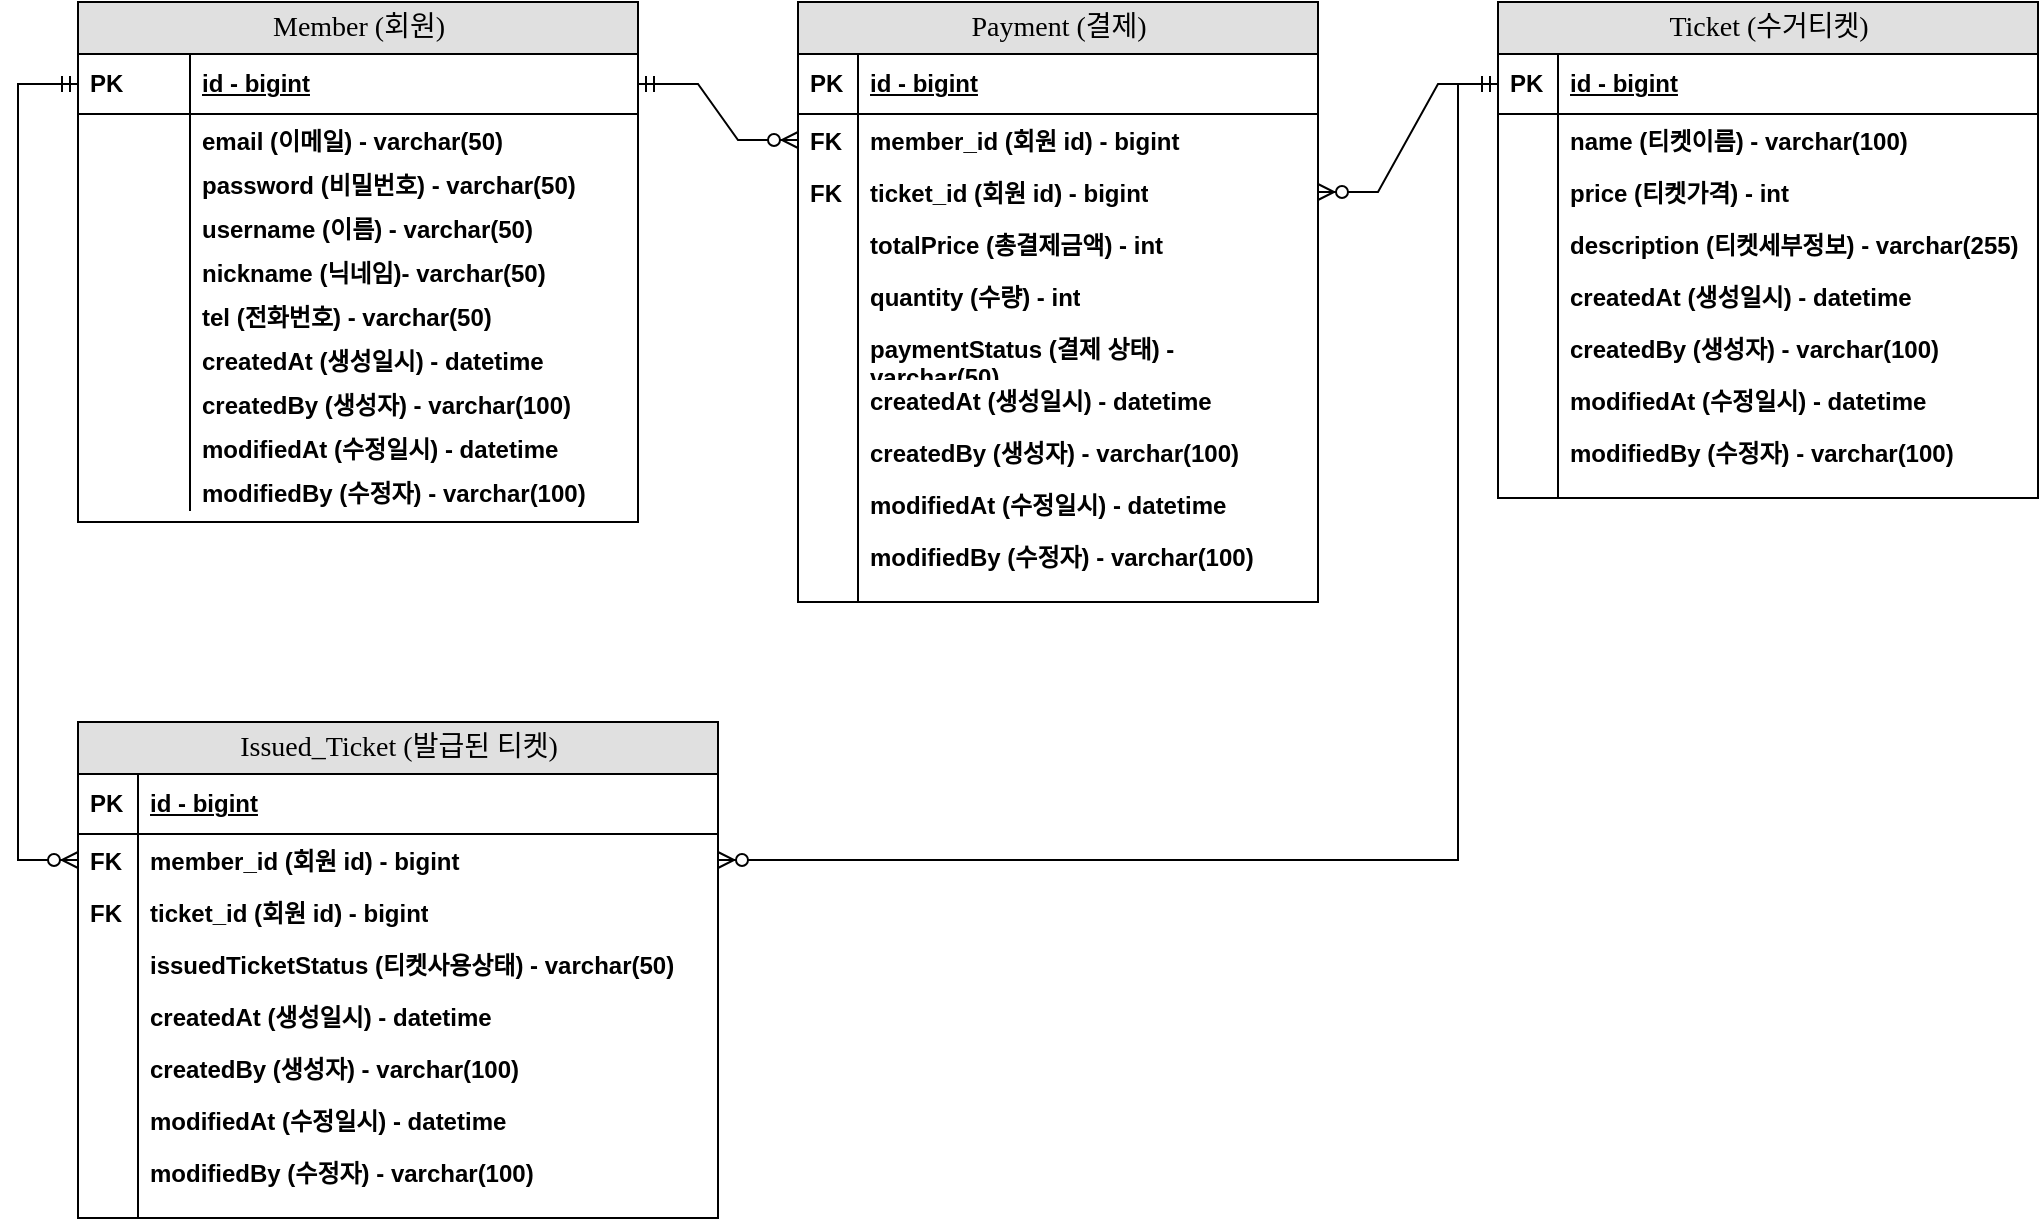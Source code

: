 <mxfile version="20.2.7" type="github">
  <diagram name="Page-1" id="e56a1550-8fbb-45ad-956c-1786394a9013">
    <mxGraphModel dx="1426" dy="716" grid="1" gridSize="10" guides="1" tooltips="1" connect="1" arrows="1" fold="1" page="1" pageScale="1" pageWidth="1100" pageHeight="850" background="none" math="0" shadow="0">
      <root>
        <mxCell id="0" />
        <mxCell id="1" parent="0" />
        <mxCell id="2e49270ec7c68f3f-1" value="Member (회원)" style="swimlane;html=1;fontStyle=0;childLayout=stackLayout;horizontal=1;startSize=26;fillColor=#e0e0e0;horizontalStack=0;resizeParent=1;resizeLast=0;collapsible=1;marginBottom=0;swimlaneFillColor=#ffffff;align=center;rounded=0;shadow=0;comic=0;labelBackgroundColor=none;strokeWidth=1;fontFamily=Verdana;fontSize=14" parent="1" vertex="1">
          <mxGeometry x="40" y="80" width="280" height="260" as="geometry" />
        </mxCell>
        <mxCell id="2e49270ec7c68f3f-4" value="id - bigint" style="shape=partialRectangle;top=0;left=0;right=0;bottom=1;html=1;align=left;verticalAlign=middle;fillColor=none;spacingLeft=60;spacingRight=4;whiteSpace=wrap;overflow=hidden;rotatable=0;points=[[0,0.5],[1,0.5]];portConstraint=eastwest;dropTarget=0;fontStyle=5;" parent="2e49270ec7c68f3f-1" vertex="1">
          <mxGeometry y="26" width="280" height="30" as="geometry" />
        </mxCell>
        <mxCell id="2e49270ec7c68f3f-5" value="PK" style="shape=partialRectangle;fontStyle=1;top=0;left=0;bottom=0;html=1;fillColor=none;align=left;verticalAlign=middle;spacingLeft=4;spacingRight=4;whiteSpace=wrap;overflow=hidden;rotatable=0;points=[];portConstraint=eastwest;part=1;" parent="2e49270ec7c68f3f-4" vertex="1" connectable="0">
          <mxGeometry width="56" height="30" as="geometry" />
        </mxCell>
        <mxCell id="2e49270ec7c68f3f-6" value="email (이메일) - varchar(50)" style="shape=partialRectangle;top=0;left=0;right=0;bottom=0;html=1;align=left;verticalAlign=top;fillColor=none;spacingLeft=60;spacingRight=4;whiteSpace=wrap;overflow=hidden;rotatable=0;points=[[0,0.5],[1,0.5]];portConstraint=eastwest;dropTarget=0;fontStyle=1" parent="2e49270ec7c68f3f-1" vertex="1">
          <mxGeometry y="56" width="280" height="22" as="geometry" />
        </mxCell>
        <mxCell id="2e49270ec7c68f3f-7" value="" style="shape=partialRectangle;top=0;left=0;bottom=0;html=1;fillColor=none;align=left;verticalAlign=top;spacingLeft=4;spacingRight=4;whiteSpace=wrap;overflow=hidden;rotatable=0;points=[];portConstraint=eastwest;part=1;" parent="2e49270ec7c68f3f-6" vertex="1" connectable="0">
          <mxGeometry width="56" height="22" as="geometry" />
        </mxCell>
        <mxCell id="33rc-YH5ayRq4tE0syyW-1" value="password (비밀번호) - varchar(50)" style="shape=partialRectangle;top=0;left=0;right=0;bottom=0;html=1;align=left;verticalAlign=top;fillColor=none;spacingLeft=60;spacingRight=4;whiteSpace=wrap;overflow=hidden;rotatable=0;points=[[0,0.5],[1,0.5]];portConstraint=eastwest;dropTarget=0;fontStyle=1" vertex="1" parent="2e49270ec7c68f3f-1">
          <mxGeometry y="78" width="280" height="22" as="geometry" />
        </mxCell>
        <mxCell id="33rc-YH5ayRq4tE0syyW-2" value="" style="shape=partialRectangle;top=0;left=0;bottom=0;html=1;fillColor=none;align=left;verticalAlign=top;spacingLeft=4;spacingRight=4;whiteSpace=wrap;overflow=hidden;rotatable=0;points=[];portConstraint=eastwest;part=1;" vertex="1" connectable="0" parent="33rc-YH5ayRq4tE0syyW-1">
          <mxGeometry width="56" height="22" as="geometry" />
        </mxCell>
        <mxCell id="33rc-YH5ayRq4tE0syyW-3" value="username (이름) - varchar(50)" style="shape=partialRectangle;top=0;left=0;right=0;bottom=0;html=1;align=left;verticalAlign=top;fillColor=none;spacingLeft=60;spacingRight=4;whiteSpace=wrap;overflow=hidden;rotatable=0;points=[[0,0.5],[1,0.5]];portConstraint=eastwest;dropTarget=0;fontStyle=1" vertex="1" parent="2e49270ec7c68f3f-1">
          <mxGeometry y="100" width="280" height="22" as="geometry" />
        </mxCell>
        <mxCell id="33rc-YH5ayRq4tE0syyW-4" value="" style="shape=partialRectangle;top=0;left=0;bottom=0;html=1;fillColor=none;align=left;verticalAlign=top;spacingLeft=4;spacingRight=4;whiteSpace=wrap;overflow=hidden;rotatable=0;points=[];portConstraint=eastwest;part=1;" vertex="1" connectable="0" parent="33rc-YH5ayRq4tE0syyW-3">
          <mxGeometry width="56" height="22" as="geometry" />
        </mxCell>
        <mxCell id="33rc-YH5ayRq4tE0syyW-5" value="nickname (닉네임)- varchar(50)" style="shape=partialRectangle;top=0;left=0;right=0;bottom=0;html=1;align=left;verticalAlign=top;fillColor=none;spacingLeft=60;spacingRight=4;whiteSpace=wrap;overflow=hidden;rotatable=0;points=[[0,0.5],[1,0.5]];portConstraint=eastwest;dropTarget=0;fontStyle=1" vertex="1" parent="2e49270ec7c68f3f-1">
          <mxGeometry y="122" width="280" height="22" as="geometry" />
        </mxCell>
        <mxCell id="33rc-YH5ayRq4tE0syyW-6" value="" style="shape=partialRectangle;top=0;left=0;bottom=0;html=1;fillColor=none;align=left;verticalAlign=top;spacingLeft=4;spacingRight=4;whiteSpace=wrap;overflow=hidden;rotatable=0;points=[];portConstraint=eastwest;part=1;" vertex="1" connectable="0" parent="33rc-YH5ayRq4tE0syyW-5">
          <mxGeometry width="56" height="22" as="geometry" />
        </mxCell>
        <mxCell id="33rc-YH5ayRq4tE0syyW-22" value="tel (전화번호) - varchar(50)" style="shape=partialRectangle;top=0;left=0;right=0;bottom=0;html=1;align=left;verticalAlign=top;fillColor=none;spacingLeft=60;spacingRight=4;whiteSpace=wrap;overflow=hidden;rotatable=0;points=[[0,0.5],[1,0.5]];portConstraint=eastwest;dropTarget=0;fontStyle=1" vertex="1" parent="2e49270ec7c68f3f-1">
          <mxGeometry y="144" width="280" height="22" as="geometry" />
        </mxCell>
        <mxCell id="33rc-YH5ayRq4tE0syyW-23" value="" style="shape=partialRectangle;top=0;left=0;bottom=0;html=1;fillColor=none;align=left;verticalAlign=top;spacingLeft=4;spacingRight=4;whiteSpace=wrap;overflow=hidden;rotatable=0;points=[];portConstraint=eastwest;part=1;" vertex="1" connectable="0" parent="33rc-YH5ayRq4tE0syyW-22">
          <mxGeometry width="56" height="22" as="geometry" />
        </mxCell>
        <mxCell id="33rc-YH5ayRq4tE0syyW-24" value="createdAt (생성일시) - datetime" style="shape=partialRectangle;top=0;left=0;right=0;bottom=0;html=1;align=left;verticalAlign=top;fillColor=none;spacingLeft=60;spacingRight=4;whiteSpace=wrap;overflow=hidden;rotatable=0;points=[[0,0.5],[1,0.5]];portConstraint=eastwest;dropTarget=0;fontStyle=1" vertex="1" parent="2e49270ec7c68f3f-1">
          <mxGeometry y="166" width="280" height="22" as="geometry" />
        </mxCell>
        <mxCell id="33rc-YH5ayRq4tE0syyW-25" value="" style="shape=partialRectangle;top=0;left=0;bottom=0;html=1;fillColor=none;align=left;verticalAlign=top;spacingLeft=4;spacingRight=4;whiteSpace=wrap;overflow=hidden;rotatable=0;points=[];portConstraint=eastwest;part=1;" vertex="1" connectable="0" parent="33rc-YH5ayRq4tE0syyW-24">
          <mxGeometry width="56" height="22" as="geometry" />
        </mxCell>
        <mxCell id="33rc-YH5ayRq4tE0syyW-26" value="createdBy (생성자) - varchar(100)&lt;span style=&quot;white-space: pre;&quot;&gt;	&lt;/span&gt;&lt;span style=&quot;white-space: pre;&quot;&gt;	&lt;/span&gt;&lt;span style=&quot;white-space: pre;&quot;&gt;	&lt;/span&gt;&lt;span style=&quot;white-space: pre;&quot;&gt;	&lt;/span&gt;" style="shape=partialRectangle;top=0;left=0;right=0;bottom=0;html=1;align=left;verticalAlign=top;fillColor=none;spacingLeft=60;spacingRight=4;whiteSpace=wrap;overflow=hidden;rotatable=0;points=[[0,0.5],[1,0.5]];portConstraint=eastwest;dropTarget=0;fontStyle=1" vertex="1" parent="2e49270ec7c68f3f-1">
          <mxGeometry y="188" width="280" height="22" as="geometry" />
        </mxCell>
        <mxCell id="33rc-YH5ayRq4tE0syyW-27" value="" style="shape=partialRectangle;top=0;left=0;bottom=0;html=1;fillColor=none;align=left;verticalAlign=top;spacingLeft=4;spacingRight=4;whiteSpace=wrap;overflow=hidden;rotatable=0;points=[];portConstraint=eastwest;part=1;" vertex="1" connectable="0" parent="33rc-YH5ayRq4tE0syyW-26">
          <mxGeometry width="56" height="22" as="geometry" />
        </mxCell>
        <mxCell id="33rc-YH5ayRq4tE0syyW-28" value="modifiedAt (수정일시) - datetime" style="shape=partialRectangle;top=0;left=0;right=0;bottom=0;html=1;align=left;verticalAlign=top;fillColor=none;spacingLeft=60;spacingRight=4;whiteSpace=wrap;overflow=hidden;rotatable=0;points=[[0,0.5],[1,0.5]];portConstraint=eastwest;dropTarget=0;fontStyle=1" vertex="1" parent="2e49270ec7c68f3f-1">
          <mxGeometry y="210" width="280" height="22" as="geometry" />
        </mxCell>
        <mxCell id="33rc-YH5ayRq4tE0syyW-29" value="" style="shape=partialRectangle;top=0;left=0;bottom=0;html=1;fillColor=none;align=left;verticalAlign=top;spacingLeft=4;spacingRight=4;whiteSpace=wrap;overflow=hidden;rotatable=0;points=[];portConstraint=eastwest;part=1;" vertex="1" connectable="0" parent="33rc-YH5ayRq4tE0syyW-28">
          <mxGeometry width="56" height="22" as="geometry" />
        </mxCell>
        <mxCell id="33rc-YH5ayRq4tE0syyW-30" value="modifiedBy (수정자) - varchar(100)" style="shape=partialRectangle;top=0;left=0;right=0;bottom=0;html=1;align=left;verticalAlign=top;fillColor=none;spacingLeft=60;spacingRight=4;whiteSpace=wrap;overflow=hidden;rotatable=0;points=[[0,0.5],[1,0.5]];portConstraint=eastwest;dropTarget=0;fontStyle=1" vertex="1" parent="2e49270ec7c68f3f-1">
          <mxGeometry y="232" width="280" height="22" as="geometry" />
        </mxCell>
        <mxCell id="33rc-YH5ayRq4tE0syyW-31" value="" style="shape=partialRectangle;top=0;left=0;bottom=0;html=1;fillColor=none;align=left;verticalAlign=top;spacingLeft=4;spacingRight=4;whiteSpace=wrap;overflow=hidden;rotatable=0;points=[];portConstraint=eastwest;part=1;" vertex="1" connectable="0" parent="33rc-YH5ayRq4tE0syyW-30">
          <mxGeometry width="56" height="22" as="geometry" />
        </mxCell>
        <mxCell id="2e49270ec7c68f3f-8" value="Payment (결제)" style="swimlane;html=1;fontStyle=0;childLayout=stackLayout;horizontal=1;startSize=26;fillColor=#e0e0e0;horizontalStack=0;resizeParent=1;resizeLast=0;collapsible=1;marginBottom=0;swimlaneFillColor=#ffffff;align=center;rounded=0;shadow=0;comic=0;labelBackgroundColor=none;strokeWidth=1;fontFamily=Verdana;fontSize=14;swimlaneLine=1;" parent="1" vertex="1">
          <mxGeometry x="400" y="80" width="260" height="300" as="geometry" />
        </mxCell>
        <mxCell id="2e49270ec7c68f3f-9" value="id - bigint" style="shape=partialRectangle;top=0;left=0;right=0;bottom=1;html=1;align=left;verticalAlign=middle;fillColor=none;spacingLeft=34;spacingRight=4;whiteSpace=wrap;overflow=hidden;rotatable=0;points=[[0,0.5],[1,0.5]];portConstraint=eastwest;dropTarget=0;fontStyle=5;" parent="2e49270ec7c68f3f-8" vertex="1">
          <mxGeometry y="26" width="260" height="30" as="geometry" />
        </mxCell>
        <mxCell id="2e49270ec7c68f3f-10" value="PK" style="shape=partialRectangle;top=0;left=0;bottom=0;html=1;fillColor=none;align=left;verticalAlign=middle;spacingLeft=4;spacingRight=4;whiteSpace=wrap;overflow=hidden;rotatable=0;points=[];portConstraint=eastwest;part=1;fontStyle=1" parent="2e49270ec7c68f3f-9" vertex="1" connectable="0">
          <mxGeometry width="30" height="30" as="geometry" />
        </mxCell>
        <mxCell id="2e49270ec7c68f3f-11" value="member_id (회원 id) - bigint" style="shape=partialRectangle;top=0;left=0;right=0;bottom=0;html=1;align=left;verticalAlign=top;fillColor=none;spacingLeft=34;spacingRight=4;whiteSpace=wrap;overflow=hidden;rotatable=0;points=[[0,0.5],[1,0.5]];portConstraint=eastwest;dropTarget=0;fontStyle=1" parent="2e49270ec7c68f3f-8" vertex="1">
          <mxGeometry y="56" width="260" height="26" as="geometry" />
        </mxCell>
        <mxCell id="2e49270ec7c68f3f-12" value="FK" style="shape=partialRectangle;top=0;left=0;bottom=0;html=1;fillColor=none;align=left;verticalAlign=top;spacingLeft=4;spacingRight=4;whiteSpace=wrap;overflow=hidden;rotatable=0;points=[];portConstraint=eastwest;part=1;fontStyle=1" parent="2e49270ec7c68f3f-11" vertex="1" connectable="0">
          <mxGeometry width="30" height="26" as="geometry" />
        </mxCell>
        <mxCell id="33rc-YH5ayRq4tE0syyW-85" value="ticket_id (회원 id) - bigint" style="shape=partialRectangle;top=0;left=0;right=0;bottom=0;html=1;align=left;verticalAlign=top;fillColor=none;spacingLeft=34;spacingRight=4;whiteSpace=wrap;overflow=hidden;rotatable=0;points=[[0,0.5],[1,0.5]];portConstraint=eastwest;dropTarget=0;fontStyle=1" vertex="1" parent="2e49270ec7c68f3f-8">
          <mxGeometry y="82" width="260" height="26" as="geometry" />
        </mxCell>
        <mxCell id="33rc-YH5ayRq4tE0syyW-86" value="FK" style="shape=partialRectangle;top=0;left=0;bottom=0;html=1;fillColor=none;align=left;verticalAlign=top;spacingLeft=4;spacingRight=4;whiteSpace=wrap;overflow=hidden;rotatable=0;points=[];portConstraint=eastwest;part=1;fontStyle=1" vertex="1" connectable="0" parent="33rc-YH5ayRq4tE0syyW-85">
          <mxGeometry width="30" height="26" as="geometry" />
        </mxCell>
        <mxCell id="33rc-YH5ayRq4tE0syyW-78" value="totalPrice (총결제금액) - int" style="shape=partialRectangle;top=0;left=0;right=0;bottom=0;html=1;align=left;verticalAlign=top;fillColor=none;spacingLeft=34;spacingRight=4;whiteSpace=wrap;overflow=hidden;rotatable=0;points=[[0,0.5],[1,0.5]];portConstraint=eastwest;dropTarget=0;fontStyle=1" vertex="1" parent="2e49270ec7c68f3f-8">
          <mxGeometry y="108" width="260" height="26" as="geometry" />
        </mxCell>
        <mxCell id="33rc-YH5ayRq4tE0syyW-79" value="" style="shape=partialRectangle;top=0;left=0;bottom=0;html=1;fillColor=none;align=left;verticalAlign=top;spacingLeft=4;spacingRight=4;whiteSpace=wrap;overflow=hidden;rotatable=0;points=[];portConstraint=eastwest;part=1;" vertex="1" connectable="0" parent="33rc-YH5ayRq4tE0syyW-78">
          <mxGeometry width="30" height="26" as="geometry" />
        </mxCell>
        <mxCell id="2e49270ec7c68f3f-13" value="quantity (수량) - int" style="shape=partialRectangle;top=0;left=0;right=0;bottom=0;html=1;align=left;verticalAlign=top;fillColor=none;spacingLeft=34;spacingRight=4;whiteSpace=wrap;overflow=hidden;rotatable=0;points=[[0,0.5],[1,0.5]];portConstraint=eastwest;dropTarget=0;fontStyle=1" parent="2e49270ec7c68f3f-8" vertex="1">
          <mxGeometry y="134" width="260" height="26" as="geometry" />
        </mxCell>
        <mxCell id="2e49270ec7c68f3f-14" value="" style="shape=partialRectangle;top=0;left=0;bottom=0;html=1;fillColor=none;align=left;verticalAlign=top;spacingLeft=4;spacingRight=4;whiteSpace=wrap;overflow=hidden;rotatable=0;points=[];portConstraint=eastwest;part=1;" parent="2e49270ec7c68f3f-13" vertex="1" connectable="0">
          <mxGeometry width="30" height="26" as="geometry" />
        </mxCell>
        <mxCell id="2e49270ec7c68f3f-15" value="paymentStatus (결제 상태) - varchar(50)" style="shape=partialRectangle;top=0;left=0;right=0;bottom=0;html=1;align=left;verticalAlign=top;fillColor=none;spacingLeft=34;spacingRight=4;whiteSpace=wrap;overflow=hidden;rotatable=0;points=[[0,0.5],[1,0.5]];portConstraint=eastwest;dropTarget=0;fontStyle=1" parent="2e49270ec7c68f3f-8" vertex="1">
          <mxGeometry y="160" width="260" height="26" as="geometry" />
        </mxCell>
        <mxCell id="2e49270ec7c68f3f-16" value="" style="shape=partialRectangle;top=0;left=0;bottom=0;html=1;fillColor=none;align=left;verticalAlign=top;spacingLeft=4;spacingRight=4;whiteSpace=wrap;overflow=hidden;rotatable=0;points=[];portConstraint=eastwest;part=1;" parent="2e49270ec7c68f3f-15" vertex="1" connectable="0">
          <mxGeometry width="30" height="26" as="geometry" />
        </mxCell>
        <mxCell id="33rc-YH5ayRq4tE0syyW-32" value="&lt;span style=&quot;font-weight: 700;&quot;&gt;createdAt (생성일시) - datetime&lt;/span&gt;" style="shape=partialRectangle;top=0;left=0;right=0;bottom=0;html=1;align=left;verticalAlign=top;fillColor=none;spacingLeft=34;spacingRight=4;whiteSpace=wrap;overflow=hidden;rotatable=0;points=[[0,0.5],[1,0.5]];portConstraint=eastwest;dropTarget=0;" vertex="1" parent="2e49270ec7c68f3f-8">
          <mxGeometry y="186" width="260" height="26" as="geometry" />
        </mxCell>
        <mxCell id="33rc-YH5ayRq4tE0syyW-33" value="" style="shape=partialRectangle;top=0;left=0;bottom=0;html=1;fillColor=none;align=left;verticalAlign=top;spacingLeft=4;spacingRight=4;whiteSpace=wrap;overflow=hidden;rotatable=0;points=[];portConstraint=eastwest;part=1;" vertex="1" connectable="0" parent="33rc-YH5ayRq4tE0syyW-32">
          <mxGeometry width="30" height="26" as="geometry" />
        </mxCell>
        <mxCell id="33rc-YH5ayRq4tE0syyW-34" value="&lt;span style=&quot;font-weight: 700;&quot;&gt;createdBy (생성자) - varchar(100)&lt;/span&gt;&lt;span style=&quot;font-weight: 700;&quot;&gt;	&lt;/span&gt;&lt;span style=&quot;font-weight: 700;&quot;&gt;	&lt;/span&gt;&lt;span style=&quot;font-weight: 700;&quot;&gt;	&lt;/span&gt;&lt;span style=&quot;font-weight: 700;&quot;&gt;	&lt;/span&gt;" style="shape=partialRectangle;top=0;left=0;right=0;bottom=0;html=1;align=left;verticalAlign=top;fillColor=none;spacingLeft=34;spacingRight=4;whiteSpace=wrap;overflow=hidden;rotatable=0;points=[[0,0.5],[1,0.5]];portConstraint=eastwest;dropTarget=0;" vertex="1" parent="2e49270ec7c68f3f-8">
          <mxGeometry y="212" width="260" height="26" as="geometry" />
        </mxCell>
        <mxCell id="33rc-YH5ayRq4tE0syyW-35" value="" style="shape=partialRectangle;top=0;left=0;bottom=0;html=1;fillColor=none;align=left;verticalAlign=top;spacingLeft=4;spacingRight=4;whiteSpace=wrap;overflow=hidden;rotatable=0;points=[];portConstraint=eastwest;part=1;" vertex="1" connectable="0" parent="33rc-YH5ayRq4tE0syyW-34">
          <mxGeometry width="30" height="26" as="geometry" />
        </mxCell>
        <mxCell id="33rc-YH5ayRq4tE0syyW-36" value="&lt;span style=&quot;font-weight: 700;&quot;&gt;modifiedAt (수정일시) - datetime&lt;/span&gt;" style="shape=partialRectangle;top=0;left=0;right=0;bottom=0;html=1;align=left;verticalAlign=top;fillColor=none;spacingLeft=34;spacingRight=4;whiteSpace=wrap;overflow=hidden;rotatable=0;points=[[0,0.5],[1,0.5]];portConstraint=eastwest;dropTarget=0;" vertex="1" parent="2e49270ec7c68f3f-8">
          <mxGeometry y="238" width="260" height="26" as="geometry" />
        </mxCell>
        <mxCell id="33rc-YH5ayRq4tE0syyW-37" value="" style="shape=partialRectangle;top=0;left=0;bottom=0;html=1;fillColor=none;align=left;verticalAlign=top;spacingLeft=4;spacingRight=4;whiteSpace=wrap;overflow=hidden;rotatable=0;points=[];portConstraint=eastwest;part=1;" vertex="1" connectable="0" parent="33rc-YH5ayRq4tE0syyW-36">
          <mxGeometry width="30" height="26" as="geometry" />
        </mxCell>
        <mxCell id="33rc-YH5ayRq4tE0syyW-38" value="&lt;span style=&quot;font-weight: 700;&quot;&gt;modifiedBy (수정자) - varchar(100)&lt;/span&gt;" style="shape=partialRectangle;top=0;left=0;right=0;bottom=0;html=1;align=left;verticalAlign=top;fillColor=none;spacingLeft=34;spacingRight=4;whiteSpace=wrap;overflow=hidden;rotatable=0;points=[[0,0.5],[1,0.5]];portConstraint=eastwest;dropTarget=0;" vertex="1" parent="2e49270ec7c68f3f-8">
          <mxGeometry y="264" width="260" height="26" as="geometry" />
        </mxCell>
        <mxCell id="33rc-YH5ayRq4tE0syyW-39" value="" style="shape=partialRectangle;top=0;left=0;bottom=0;html=1;fillColor=none;align=left;verticalAlign=top;spacingLeft=4;spacingRight=4;whiteSpace=wrap;overflow=hidden;rotatable=0;points=[];portConstraint=eastwest;part=1;" vertex="1" connectable="0" parent="33rc-YH5ayRq4tE0syyW-38">
          <mxGeometry width="30" height="26" as="geometry" />
        </mxCell>
        <mxCell id="2e49270ec7c68f3f-17" value="" style="shape=partialRectangle;top=0;left=0;right=0;bottom=0;html=1;align=left;verticalAlign=top;fillColor=none;spacingLeft=34;spacingRight=4;whiteSpace=wrap;overflow=hidden;rotatable=0;points=[[0,0.5],[1,0.5]];portConstraint=eastwest;dropTarget=0;" parent="2e49270ec7c68f3f-8" vertex="1">
          <mxGeometry y="290" width="260" height="10" as="geometry" />
        </mxCell>
        <mxCell id="2e49270ec7c68f3f-18" value="" style="shape=partialRectangle;top=0;left=0;bottom=0;html=1;fillColor=none;align=left;verticalAlign=top;spacingLeft=4;spacingRight=4;whiteSpace=wrap;overflow=hidden;rotatable=0;points=[];portConstraint=eastwest;part=1;" parent="2e49270ec7c68f3f-17" vertex="1" connectable="0">
          <mxGeometry width="30" height="10" as="geometry" />
        </mxCell>
        <mxCell id="33rc-YH5ayRq4tE0syyW-40" value="Ticket (수거티켓)" style="swimlane;html=1;fontStyle=0;childLayout=stackLayout;horizontal=1;startSize=26;fillColor=#e0e0e0;horizontalStack=0;resizeParent=1;resizeLast=0;collapsible=1;marginBottom=0;swimlaneFillColor=#ffffff;align=center;rounded=0;shadow=0;comic=0;labelBackgroundColor=none;strokeWidth=1;fontFamily=Verdana;fontSize=14;swimlaneLine=1;" vertex="1" parent="1">
          <mxGeometry x="750" y="80" width="270" height="248" as="geometry" />
        </mxCell>
        <mxCell id="33rc-YH5ayRq4tE0syyW-41" value="id - bigint" style="shape=partialRectangle;top=0;left=0;right=0;bottom=1;html=1;align=left;verticalAlign=middle;fillColor=none;spacingLeft=34;spacingRight=4;whiteSpace=wrap;overflow=hidden;rotatable=0;points=[[0,0.5],[1,0.5]];portConstraint=eastwest;dropTarget=0;fontStyle=5;" vertex="1" parent="33rc-YH5ayRq4tE0syyW-40">
          <mxGeometry y="26" width="270" height="30" as="geometry" />
        </mxCell>
        <mxCell id="33rc-YH5ayRq4tE0syyW-42" value="PK" style="shape=partialRectangle;top=0;left=0;bottom=0;html=1;fillColor=none;align=left;verticalAlign=middle;spacingLeft=4;spacingRight=4;whiteSpace=wrap;overflow=hidden;rotatable=0;points=[];portConstraint=eastwest;part=1;fontStyle=1" vertex="1" connectable="0" parent="33rc-YH5ayRq4tE0syyW-41">
          <mxGeometry width="30" height="30" as="geometry" />
        </mxCell>
        <mxCell id="33rc-YH5ayRq4tE0syyW-43" value="name (티켓이름) - varchar(100)" style="shape=partialRectangle;top=0;left=0;right=0;bottom=0;html=1;align=left;verticalAlign=top;fillColor=none;spacingLeft=34;spacingRight=4;whiteSpace=wrap;overflow=hidden;rotatable=0;points=[[0,0.5],[1,0.5]];portConstraint=eastwest;dropTarget=0;fontStyle=1" vertex="1" parent="33rc-YH5ayRq4tE0syyW-40">
          <mxGeometry y="56" width="270" height="26" as="geometry" />
        </mxCell>
        <mxCell id="33rc-YH5ayRq4tE0syyW-44" value="" style="shape=partialRectangle;top=0;left=0;bottom=0;html=1;fillColor=none;align=left;verticalAlign=top;spacingLeft=4;spacingRight=4;whiteSpace=wrap;overflow=hidden;rotatable=0;points=[];portConstraint=eastwest;part=1;" vertex="1" connectable="0" parent="33rc-YH5ayRq4tE0syyW-43">
          <mxGeometry width="30" height="26" as="geometry" />
        </mxCell>
        <mxCell id="33rc-YH5ayRq4tE0syyW-45" value="price (티켓가격) - int" style="shape=partialRectangle;top=0;left=0;right=0;bottom=0;html=1;align=left;verticalAlign=top;fillColor=none;spacingLeft=34;spacingRight=4;whiteSpace=wrap;overflow=hidden;rotatable=0;points=[[0,0.5],[1,0.5]];portConstraint=eastwest;dropTarget=0;fontStyle=1" vertex="1" parent="33rc-YH5ayRq4tE0syyW-40">
          <mxGeometry y="82" width="270" height="26" as="geometry" />
        </mxCell>
        <mxCell id="33rc-YH5ayRq4tE0syyW-46" value="" style="shape=partialRectangle;top=0;left=0;bottom=0;html=1;fillColor=none;align=left;verticalAlign=top;spacingLeft=4;spacingRight=4;whiteSpace=wrap;overflow=hidden;rotatable=0;points=[];portConstraint=eastwest;part=1;" vertex="1" connectable="0" parent="33rc-YH5ayRq4tE0syyW-45">
          <mxGeometry width="30" height="26" as="geometry" />
        </mxCell>
        <mxCell id="33rc-YH5ayRq4tE0syyW-47" value="description (티켓세부정보) - varchar(255)" style="shape=partialRectangle;top=0;left=0;right=0;bottom=0;html=1;align=left;verticalAlign=top;fillColor=none;spacingLeft=34;spacingRight=4;whiteSpace=wrap;overflow=hidden;rotatable=0;points=[[0,0.5],[1,0.5]];portConstraint=eastwest;dropTarget=0;fontStyle=1" vertex="1" parent="33rc-YH5ayRq4tE0syyW-40">
          <mxGeometry y="108" width="270" height="26" as="geometry" />
        </mxCell>
        <mxCell id="33rc-YH5ayRq4tE0syyW-48" value="" style="shape=partialRectangle;top=0;left=0;bottom=0;html=1;fillColor=none;align=left;verticalAlign=top;spacingLeft=4;spacingRight=4;whiteSpace=wrap;overflow=hidden;rotatable=0;points=[];portConstraint=eastwest;part=1;" vertex="1" connectable="0" parent="33rc-YH5ayRq4tE0syyW-47">
          <mxGeometry width="30" height="26" as="geometry" />
        </mxCell>
        <mxCell id="33rc-YH5ayRq4tE0syyW-49" value="&lt;span style=&quot;font-weight: 700;&quot;&gt;createdAt (생성일시) - datetime&lt;/span&gt;" style="shape=partialRectangle;top=0;left=0;right=0;bottom=0;html=1;align=left;verticalAlign=top;fillColor=none;spacingLeft=34;spacingRight=4;whiteSpace=wrap;overflow=hidden;rotatable=0;points=[[0,0.5],[1,0.5]];portConstraint=eastwest;dropTarget=0;" vertex="1" parent="33rc-YH5ayRq4tE0syyW-40">
          <mxGeometry y="134" width="270" height="26" as="geometry" />
        </mxCell>
        <mxCell id="33rc-YH5ayRq4tE0syyW-50" value="" style="shape=partialRectangle;top=0;left=0;bottom=0;html=1;fillColor=none;align=left;verticalAlign=top;spacingLeft=4;spacingRight=4;whiteSpace=wrap;overflow=hidden;rotatable=0;points=[];portConstraint=eastwest;part=1;" vertex="1" connectable="0" parent="33rc-YH5ayRq4tE0syyW-49">
          <mxGeometry width="30" height="26" as="geometry" />
        </mxCell>
        <mxCell id="33rc-YH5ayRq4tE0syyW-51" value="&lt;span style=&quot;font-weight: 700;&quot;&gt;createdBy (생성자) - varchar(100)&lt;/span&gt;&lt;span style=&quot;font-weight: 700;&quot;&gt;	&lt;/span&gt;&lt;span style=&quot;font-weight: 700;&quot;&gt;	&lt;/span&gt;&lt;span style=&quot;font-weight: 700;&quot;&gt;	&lt;/span&gt;&lt;span style=&quot;font-weight: 700;&quot;&gt;	&lt;/span&gt;" style="shape=partialRectangle;top=0;left=0;right=0;bottom=0;html=1;align=left;verticalAlign=top;fillColor=none;spacingLeft=34;spacingRight=4;whiteSpace=wrap;overflow=hidden;rotatable=0;points=[[0,0.5],[1,0.5]];portConstraint=eastwest;dropTarget=0;" vertex="1" parent="33rc-YH5ayRq4tE0syyW-40">
          <mxGeometry y="160" width="270" height="26" as="geometry" />
        </mxCell>
        <mxCell id="33rc-YH5ayRq4tE0syyW-52" value="" style="shape=partialRectangle;top=0;left=0;bottom=0;html=1;fillColor=none;align=left;verticalAlign=top;spacingLeft=4;spacingRight=4;whiteSpace=wrap;overflow=hidden;rotatable=0;points=[];portConstraint=eastwest;part=1;" vertex="1" connectable="0" parent="33rc-YH5ayRq4tE0syyW-51">
          <mxGeometry width="30" height="26" as="geometry" />
        </mxCell>
        <mxCell id="33rc-YH5ayRq4tE0syyW-53" value="&lt;span style=&quot;font-weight: 700;&quot;&gt;modifiedAt (수정일시) - datetime&lt;/span&gt;" style="shape=partialRectangle;top=0;left=0;right=0;bottom=0;html=1;align=left;verticalAlign=top;fillColor=none;spacingLeft=34;spacingRight=4;whiteSpace=wrap;overflow=hidden;rotatable=0;points=[[0,0.5],[1,0.5]];portConstraint=eastwest;dropTarget=0;" vertex="1" parent="33rc-YH5ayRq4tE0syyW-40">
          <mxGeometry y="186" width="270" height="26" as="geometry" />
        </mxCell>
        <mxCell id="33rc-YH5ayRq4tE0syyW-54" value="" style="shape=partialRectangle;top=0;left=0;bottom=0;html=1;fillColor=none;align=left;verticalAlign=top;spacingLeft=4;spacingRight=4;whiteSpace=wrap;overflow=hidden;rotatable=0;points=[];portConstraint=eastwest;part=1;" vertex="1" connectable="0" parent="33rc-YH5ayRq4tE0syyW-53">
          <mxGeometry width="30" height="26" as="geometry" />
        </mxCell>
        <mxCell id="33rc-YH5ayRq4tE0syyW-55" value="&lt;span style=&quot;font-weight: 700;&quot;&gt;modifiedBy (수정자) - varchar(100)&lt;/span&gt;" style="shape=partialRectangle;top=0;left=0;right=0;bottom=0;html=1;align=left;verticalAlign=top;fillColor=none;spacingLeft=34;spacingRight=4;whiteSpace=wrap;overflow=hidden;rotatable=0;points=[[0,0.5],[1,0.5]];portConstraint=eastwest;dropTarget=0;" vertex="1" parent="33rc-YH5ayRq4tE0syyW-40">
          <mxGeometry y="212" width="270" height="26" as="geometry" />
        </mxCell>
        <mxCell id="33rc-YH5ayRq4tE0syyW-56" value="" style="shape=partialRectangle;top=0;left=0;bottom=0;html=1;fillColor=none;align=left;verticalAlign=top;spacingLeft=4;spacingRight=4;whiteSpace=wrap;overflow=hidden;rotatable=0;points=[];portConstraint=eastwest;part=1;" vertex="1" connectable="0" parent="33rc-YH5ayRq4tE0syyW-55">
          <mxGeometry width="30" height="26" as="geometry" />
        </mxCell>
        <mxCell id="33rc-YH5ayRq4tE0syyW-57" value="" style="shape=partialRectangle;top=0;left=0;right=0;bottom=0;html=1;align=left;verticalAlign=top;fillColor=none;spacingLeft=34;spacingRight=4;whiteSpace=wrap;overflow=hidden;rotatable=0;points=[[0,0.5],[1,0.5]];portConstraint=eastwest;dropTarget=0;" vertex="1" parent="33rc-YH5ayRq4tE0syyW-40">
          <mxGeometry y="238" width="270" height="10" as="geometry" />
        </mxCell>
        <mxCell id="33rc-YH5ayRq4tE0syyW-58" value="" style="shape=partialRectangle;top=0;left=0;bottom=0;html=1;fillColor=none;align=left;verticalAlign=top;spacingLeft=4;spacingRight=4;whiteSpace=wrap;overflow=hidden;rotatable=0;points=[];portConstraint=eastwest;part=1;" vertex="1" connectable="0" parent="33rc-YH5ayRq4tE0syyW-57">
          <mxGeometry width="30" height="10" as="geometry" />
        </mxCell>
        <mxCell id="33rc-YH5ayRq4tE0syyW-59" value="Issued_Ticket (발급된 티켓)" style="swimlane;html=1;fontStyle=0;childLayout=stackLayout;horizontal=1;startSize=26;fillColor=#e0e0e0;horizontalStack=0;resizeParent=1;resizeLast=0;collapsible=1;marginBottom=0;swimlaneFillColor=#ffffff;align=center;rounded=0;shadow=0;comic=0;labelBackgroundColor=none;strokeWidth=1;fontFamily=Verdana;fontSize=14;swimlaneLine=1;" vertex="1" parent="1">
          <mxGeometry x="40" y="440" width="320" height="248" as="geometry" />
        </mxCell>
        <mxCell id="33rc-YH5ayRq4tE0syyW-60" value="id - bigint" style="shape=partialRectangle;top=0;left=0;right=0;bottom=1;html=1;align=left;verticalAlign=middle;fillColor=none;spacingLeft=34;spacingRight=4;whiteSpace=wrap;overflow=hidden;rotatable=0;points=[[0,0.5],[1,0.5]];portConstraint=eastwest;dropTarget=0;fontStyle=5;" vertex="1" parent="33rc-YH5ayRq4tE0syyW-59">
          <mxGeometry y="26" width="320" height="30" as="geometry" />
        </mxCell>
        <mxCell id="33rc-YH5ayRq4tE0syyW-61" value="PK" style="shape=partialRectangle;top=0;left=0;bottom=0;html=1;fillColor=none;align=left;verticalAlign=middle;spacingLeft=4;spacingRight=4;whiteSpace=wrap;overflow=hidden;rotatable=0;points=[];portConstraint=eastwest;part=1;fontStyle=1" vertex="1" connectable="0" parent="33rc-YH5ayRq4tE0syyW-60">
          <mxGeometry width="30" height="30" as="geometry" />
        </mxCell>
        <mxCell id="33rc-YH5ayRq4tE0syyW-62" value="member_id (회원 id) - bigint" style="shape=partialRectangle;top=0;left=0;right=0;bottom=0;html=1;align=left;verticalAlign=top;fillColor=none;spacingLeft=34;spacingRight=4;whiteSpace=wrap;overflow=hidden;rotatable=0;points=[[0,0.5],[1,0.5]];portConstraint=eastwest;dropTarget=0;fontStyle=1" vertex="1" parent="33rc-YH5ayRq4tE0syyW-59">
          <mxGeometry y="56" width="320" height="26" as="geometry" />
        </mxCell>
        <mxCell id="33rc-YH5ayRq4tE0syyW-63" value="&lt;b&gt;FK&lt;/b&gt;" style="shape=partialRectangle;top=0;left=0;bottom=0;html=1;fillColor=none;align=left;verticalAlign=top;spacingLeft=4;spacingRight=4;whiteSpace=wrap;overflow=hidden;rotatable=0;points=[];portConstraint=eastwest;part=1;" vertex="1" connectable="0" parent="33rc-YH5ayRq4tE0syyW-62">
          <mxGeometry width="30" height="26" as="geometry" />
        </mxCell>
        <mxCell id="33rc-YH5ayRq4tE0syyW-115" value="ticket_id (회원 id) - bigint" style="shape=partialRectangle;top=0;left=0;right=0;bottom=0;html=1;align=left;verticalAlign=top;fillColor=none;spacingLeft=34;spacingRight=4;whiteSpace=wrap;overflow=hidden;rotatable=0;points=[[0,0.5],[1,0.5]];portConstraint=eastwest;dropTarget=0;fontStyle=1" vertex="1" parent="33rc-YH5ayRq4tE0syyW-59">
          <mxGeometry y="82" width="320" height="26" as="geometry" />
        </mxCell>
        <mxCell id="33rc-YH5ayRq4tE0syyW-116" value="&lt;b&gt;FK&lt;/b&gt;" style="shape=partialRectangle;top=0;left=0;bottom=0;html=1;fillColor=none;align=left;verticalAlign=top;spacingLeft=4;spacingRight=4;whiteSpace=wrap;overflow=hidden;rotatable=0;points=[];portConstraint=eastwest;part=1;" vertex="1" connectable="0" parent="33rc-YH5ayRq4tE0syyW-115">
          <mxGeometry width="30" height="26" as="geometry" />
        </mxCell>
        <mxCell id="33rc-YH5ayRq4tE0syyW-88" value="issuedTicketStatus (티켓사용상태) - varchar(50)" style="shape=partialRectangle;top=0;left=0;right=0;bottom=0;html=1;align=left;verticalAlign=top;fillColor=none;spacingLeft=34;spacingRight=4;whiteSpace=wrap;overflow=hidden;rotatable=0;points=[[0,0.5],[1,0.5]];portConstraint=eastwest;dropTarget=0;fontStyle=1" vertex="1" parent="33rc-YH5ayRq4tE0syyW-59">
          <mxGeometry y="108" width="320" height="26" as="geometry" />
        </mxCell>
        <mxCell id="33rc-YH5ayRq4tE0syyW-89" value="" style="shape=partialRectangle;top=0;left=0;bottom=0;html=1;fillColor=none;align=left;verticalAlign=top;spacingLeft=4;spacingRight=4;whiteSpace=wrap;overflow=hidden;rotatable=0;points=[];portConstraint=eastwest;part=1;" vertex="1" connectable="0" parent="33rc-YH5ayRq4tE0syyW-88">
          <mxGeometry width="30" height="26" as="geometry" />
        </mxCell>
        <mxCell id="33rc-YH5ayRq4tE0syyW-68" value="&lt;span style=&quot;font-weight: 700;&quot;&gt;createdAt (생성일시) - datetime&lt;/span&gt;" style="shape=partialRectangle;top=0;left=0;right=0;bottom=0;html=1;align=left;verticalAlign=top;fillColor=none;spacingLeft=34;spacingRight=4;whiteSpace=wrap;overflow=hidden;rotatable=0;points=[[0,0.5],[1,0.5]];portConstraint=eastwest;dropTarget=0;" vertex="1" parent="33rc-YH5ayRq4tE0syyW-59">
          <mxGeometry y="134" width="320" height="26" as="geometry" />
        </mxCell>
        <mxCell id="33rc-YH5ayRq4tE0syyW-69" value="" style="shape=partialRectangle;top=0;left=0;bottom=0;html=1;fillColor=none;align=left;verticalAlign=top;spacingLeft=4;spacingRight=4;whiteSpace=wrap;overflow=hidden;rotatable=0;points=[];portConstraint=eastwest;part=1;" vertex="1" connectable="0" parent="33rc-YH5ayRq4tE0syyW-68">
          <mxGeometry width="30" height="26" as="geometry" />
        </mxCell>
        <mxCell id="33rc-YH5ayRq4tE0syyW-70" value="&lt;span style=&quot;font-weight: 700;&quot;&gt;createdBy (생성자) - varchar(100)&lt;/span&gt;&lt;span style=&quot;font-weight: 700;&quot;&gt;	&lt;/span&gt;&lt;span style=&quot;font-weight: 700;&quot;&gt;	&lt;/span&gt;&lt;span style=&quot;font-weight: 700;&quot;&gt;	&lt;/span&gt;&lt;span style=&quot;font-weight: 700;&quot;&gt;	&lt;/span&gt;" style="shape=partialRectangle;top=0;left=0;right=0;bottom=0;html=1;align=left;verticalAlign=top;fillColor=none;spacingLeft=34;spacingRight=4;whiteSpace=wrap;overflow=hidden;rotatable=0;points=[[0,0.5],[1,0.5]];portConstraint=eastwest;dropTarget=0;" vertex="1" parent="33rc-YH5ayRq4tE0syyW-59">
          <mxGeometry y="160" width="320" height="26" as="geometry" />
        </mxCell>
        <mxCell id="33rc-YH5ayRq4tE0syyW-71" value="" style="shape=partialRectangle;top=0;left=0;bottom=0;html=1;fillColor=none;align=left;verticalAlign=top;spacingLeft=4;spacingRight=4;whiteSpace=wrap;overflow=hidden;rotatable=0;points=[];portConstraint=eastwest;part=1;" vertex="1" connectable="0" parent="33rc-YH5ayRq4tE0syyW-70">
          <mxGeometry width="30" height="26" as="geometry" />
        </mxCell>
        <mxCell id="33rc-YH5ayRq4tE0syyW-72" value="&lt;span style=&quot;font-weight: 700;&quot;&gt;modifiedAt (수정일시) - datetime&lt;/span&gt;" style="shape=partialRectangle;top=0;left=0;right=0;bottom=0;html=1;align=left;verticalAlign=top;fillColor=none;spacingLeft=34;spacingRight=4;whiteSpace=wrap;overflow=hidden;rotatable=0;points=[[0,0.5],[1,0.5]];portConstraint=eastwest;dropTarget=0;" vertex="1" parent="33rc-YH5ayRq4tE0syyW-59">
          <mxGeometry y="186" width="320" height="26" as="geometry" />
        </mxCell>
        <mxCell id="33rc-YH5ayRq4tE0syyW-73" value="" style="shape=partialRectangle;top=0;left=0;bottom=0;html=1;fillColor=none;align=left;verticalAlign=top;spacingLeft=4;spacingRight=4;whiteSpace=wrap;overflow=hidden;rotatable=0;points=[];portConstraint=eastwest;part=1;" vertex="1" connectable="0" parent="33rc-YH5ayRq4tE0syyW-72">
          <mxGeometry width="30" height="26" as="geometry" />
        </mxCell>
        <mxCell id="33rc-YH5ayRq4tE0syyW-74" value="&lt;span style=&quot;font-weight: 700;&quot;&gt;modifiedBy (수정자) - varchar(100)&lt;/span&gt;" style="shape=partialRectangle;top=0;left=0;right=0;bottom=0;html=1;align=left;verticalAlign=top;fillColor=none;spacingLeft=34;spacingRight=4;whiteSpace=wrap;overflow=hidden;rotatable=0;points=[[0,0.5],[1,0.5]];portConstraint=eastwest;dropTarget=0;" vertex="1" parent="33rc-YH5ayRq4tE0syyW-59">
          <mxGeometry y="212" width="320" height="26" as="geometry" />
        </mxCell>
        <mxCell id="33rc-YH5ayRq4tE0syyW-75" value="" style="shape=partialRectangle;top=0;left=0;bottom=0;html=1;fillColor=none;align=left;verticalAlign=top;spacingLeft=4;spacingRight=4;whiteSpace=wrap;overflow=hidden;rotatable=0;points=[];portConstraint=eastwest;part=1;" vertex="1" connectable="0" parent="33rc-YH5ayRq4tE0syyW-74">
          <mxGeometry width="30" height="26" as="geometry" />
        </mxCell>
        <mxCell id="33rc-YH5ayRq4tE0syyW-76" value="" style="shape=partialRectangle;top=0;left=0;right=0;bottom=0;html=1;align=left;verticalAlign=top;fillColor=none;spacingLeft=34;spacingRight=4;whiteSpace=wrap;overflow=hidden;rotatable=0;points=[[0,0.5],[1,0.5]];portConstraint=eastwest;dropTarget=0;" vertex="1" parent="33rc-YH5ayRq4tE0syyW-59">
          <mxGeometry y="238" width="320" height="10" as="geometry" />
        </mxCell>
        <mxCell id="33rc-YH5ayRq4tE0syyW-77" value="" style="shape=partialRectangle;top=0;left=0;bottom=0;html=1;fillColor=none;align=left;verticalAlign=top;spacingLeft=4;spacingRight=4;whiteSpace=wrap;overflow=hidden;rotatable=0;points=[];portConstraint=eastwest;part=1;" vertex="1" connectable="0" parent="33rc-YH5ayRq4tE0syyW-76">
          <mxGeometry width="30" height="10" as="geometry" />
        </mxCell>
        <mxCell id="33rc-YH5ayRq4tE0syyW-81" value="" style="edgeStyle=entityRelationEdgeStyle;fontSize=12;html=1;endArrow=ERzeroToMany;startArrow=ERmandOne;rounded=0;fontFamily=Helvetica;fontColor=default;entryX=0;entryY=0.5;entryDx=0;entryDy=0;exitX=1;exitY=0.5;exitDx=0;exitDy=0;" edge="1" parent="1" source="2e49270ec7c68f3f-4" target="2e49270ec7c68f3f-11">
          <mxGeometry width="100" height="100" relative="1" as="geometry">
            <mxPoint x="580" y="500" as="sourcePoint" />
            <mxPoint x="680" y="400" as="targetPoint" />
          </mxGeometry>
        </mxCell>
        <mxCell id="33rc-YH5ayRq4tE0syyW-87" value="" style="edgeStyle=entityRelationEdgeStyle;fontSize=12;html=1;endArrow=ERzeroToMany;startArrow=ERmandOne;rounded=0;fontFamily=Helvetica;fontColor=default;entryX=1;entryY=0.5;entryDx=0;entryDy=0;exitX=0;exitY=0.5;exitDx=0;exitDy=0;" edge="1" parent="1" source="33rc-YH5ayRq4tE0syyW-41" target="33rc-YH5ayRq4tE0syyW-85">
          <mxGeometry width="100" height="100" relative="1" as="geometry">
            <mxPoint x="330" y="131" as="sourcePoint" />
            <mxPoint x="410" y="159" as="targetPoint" />
          </mxGeometry>
        </mxCell>
        <mxCell id="33rc-YH5ayRq4tE0syyW-91" value="" style="edgeStyle=elbowEdgeStyle;fontSize=12;html=1;endArrow=ERzeroToMany;startArrow=ERmandOne;rounded=0;fontFamily=Helvetica;fontColor=default;exitX=0;exitY=0.5;exitDx=0;exitDy=0;entryX=0;entryY=0.5;entryDx=0;entryDy=0;" edge="1" parent="1" source="2e49270ec7c68f3f-4" target="33rc-YH5ayRq4tE0syyW-62">
          <mxGeometry width="100" height="100" relative="1" as="geometry">
            <mxPoint x="-90" y="510" as="sourcePoint" />
            <mxPoint x="10" y="410" as="targetPoint" />
            <Array as="points">
              <mxPoint x="10" y="290" />
            </Array>
          </mxGeometry>
        </mxCell>
        <mxCell id="33rc-YH5ayRq4tE0syyW-117" value="" style="edgeStyle=orthogonalEdgeStyle;fontSize=12;html=1;endArrow=ERzeroToMany;startArrow=ERmandOne;rounded=0;fontFamily=Helvetica;fontColor=default;exitX=0;exitY=0.5;exitDx=0;exitDy=0;entryX=1;entryY=0.5;entryDx=0;entryDy=0;elbow=vertical;" edge="1" parent="1" source="33rc-YH5ayRq4tE0syyW-41" target="33rc-YH5ayRq4tE0syyW-62">
          <mxGeometry width="100" height="100" relative="1" as="geometry">
            <mxPoint x="50" y="131" as="sourcePoint" />
            <mxPoint x="50" y="519" as="targetPoint" />
            <Array as="points">
              <mxPoint x="730" y="121" />
              <mxPoint x="730" y="509" />
            </Array>
          </mxGeometry>
        </mxCell>
      </root>
    </mxGraphModel>
  </diagram>
</mxfile>
